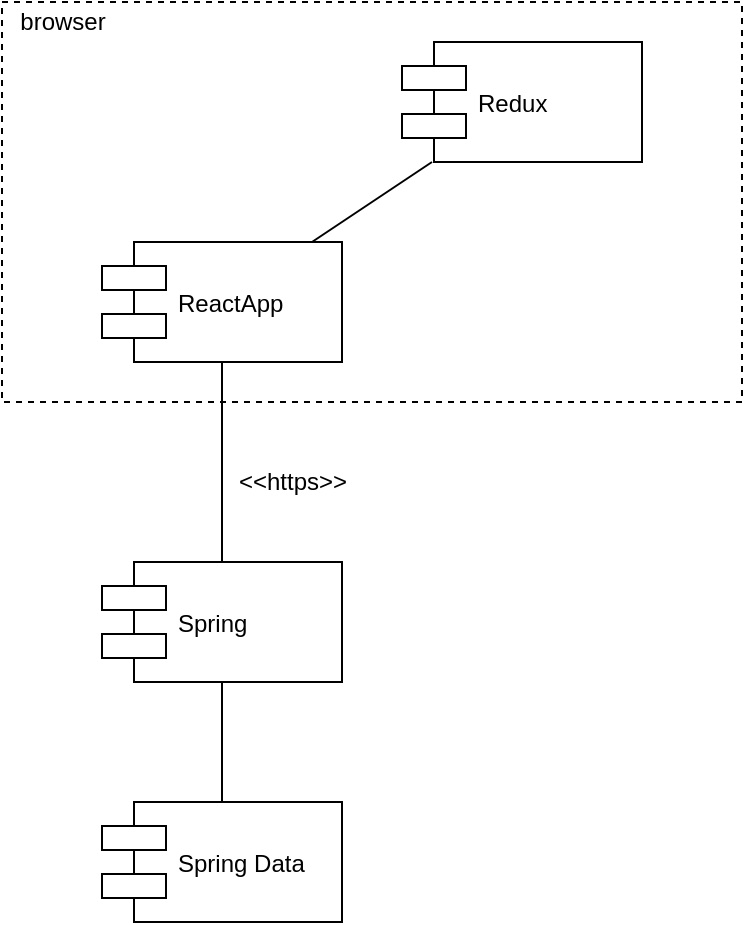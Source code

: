 <mxfile version="12.4.2" type="device" pages="1"><diagram id="g5U1wNJ7gSmwLdPi7h0o" name="Page-1"><mxGraphModel dx="1106" dy="846" grid="1" gridSize="10" guides="1" tooltips="1" connect="1" arrows="1" fold="1" page="1" pageScale="1" pageWidth="827" pageHeight="1169" math="0" shadow="0"><root><mxCell id="0"/><mxCell id="1" parent="0"/><mxCell id="nVX2jnLHpeEjC5ExG5Xn-9" value="" style="rounded=0;whiteSpace=wrap;html=1;fillColor=none;dashed=1;" parent="1" vertex="1"><mxGeometry x="190" y="120" width="370" height="200" as="geometry"/></mxCell><mxCell id="nVX2jnLHpeEjC5ExG5Xn-1" value="ReactApp" style="shape=component;align=left;spacingLeft=36;" parent="1" vertex="1"><mxGeometry x="240" y="240" width="120" height="60" as="geometry"/></mxCell><mxCell id="nVX2jnLHpeEjC5ExG5Xn-2" value="Redux" style="shape=component;align=left;spacingLeft=36;" parent="1" vertex="1"><mxGeometry x="390" y="140" width="120" height="60" as="geometry"/></mxCell><mxCell id="nVX2jnLHpeEjC5ExG5Xn-3" value="" style="endArrow=none;html=1;" parent="1" source="nVX2jnLHpeEjC5ExG5Xn-1" target="nVX2jnLHpeEjC5ExG5Xn-2" edge="1"><mxGeometry width="50" height="50" relative="1" as="geometry"><mxPoint x="240" y="390" as="sourcePoint"/><mxPoint x="290" y="340" as="targetPoint"/></mxGeometry></mxCell><mxCell id="nVX2jnLHpeEjC5ExG5Xn-4" value="Spring Data" style="shape=component;align=left;spacingLeft=36;" parent="1" vertex="1"><mxGeometry x="240" y="520" width="120" height="60" as="geometry"/></mxCell><mxCell id="nVX2jnLHpeEjC5ExG5Xn-5" value="Spring" style="shape=component;align=left;spacingLeft=36;" parent="1" vertex="1"><mxGeometry x="240" y="400" width="120" height="60" as="geometry"/></mxCell><mxCell id="nVX2jnLHpeEjC5ExG5Xn-6" value="" style="endArrow=none;html=1;" parent="1" source="nVX2jnLHpeEjC5ExG5Xn-1" target="nVX2jnLHpeEjC5ExG5Xn-5" edge="1"><mxGeometry width="50" height="50" relative="1" as="geometry"><mxPoint x="338.25" y="270" as="sourcePoint"/><mxPoint x="394.75" y="210" as="targetPoint"/></mxGeometry></mxCell><mxCell id="nVX2jnLHpeEjC5ExG5Xn-7" value="" style="endArrow=none;html=1;" parent="1" source="nVX2jnLHpeEjC5ExG5Xn-4" target="nVX2jnLHpeEjC5ExG5Xn-5" edge="1"><mxGeometry width="50" height="50" relative="1" as="geometry"><mxPoint x="470" y="330" as="sourcePoint"/><mxPoint x="310" y="450" as="targetPoint"/></mxGeometry></mxCell><mxCell id="nVX2jnLHpeEjC5ExG5Xn-8" value="&amp;lt;&amp;lt;https&amp;gt;&amp;gt;" style="text;html=1;align=center;verticalAlign=middle;resizable=0;points=[];;autosize=1;" parent="1" vertex="1"><mxGeometry x="300" y="350" width="70" height="20" as="geometry"/></mxCell><mxCell id="nVX2jnLHpeEjC5ExG5Xn-10" value="browser" style="text;html=1;align=center;verticalAlign=middle;resizable=0;points=[];;autosize=1;" parent="1" vertex="1"><mxGeometry x="190" y="120" width="60" height="20" as="geometry"/></mxCell></root></mxGraphModel></diagram></mxfile>